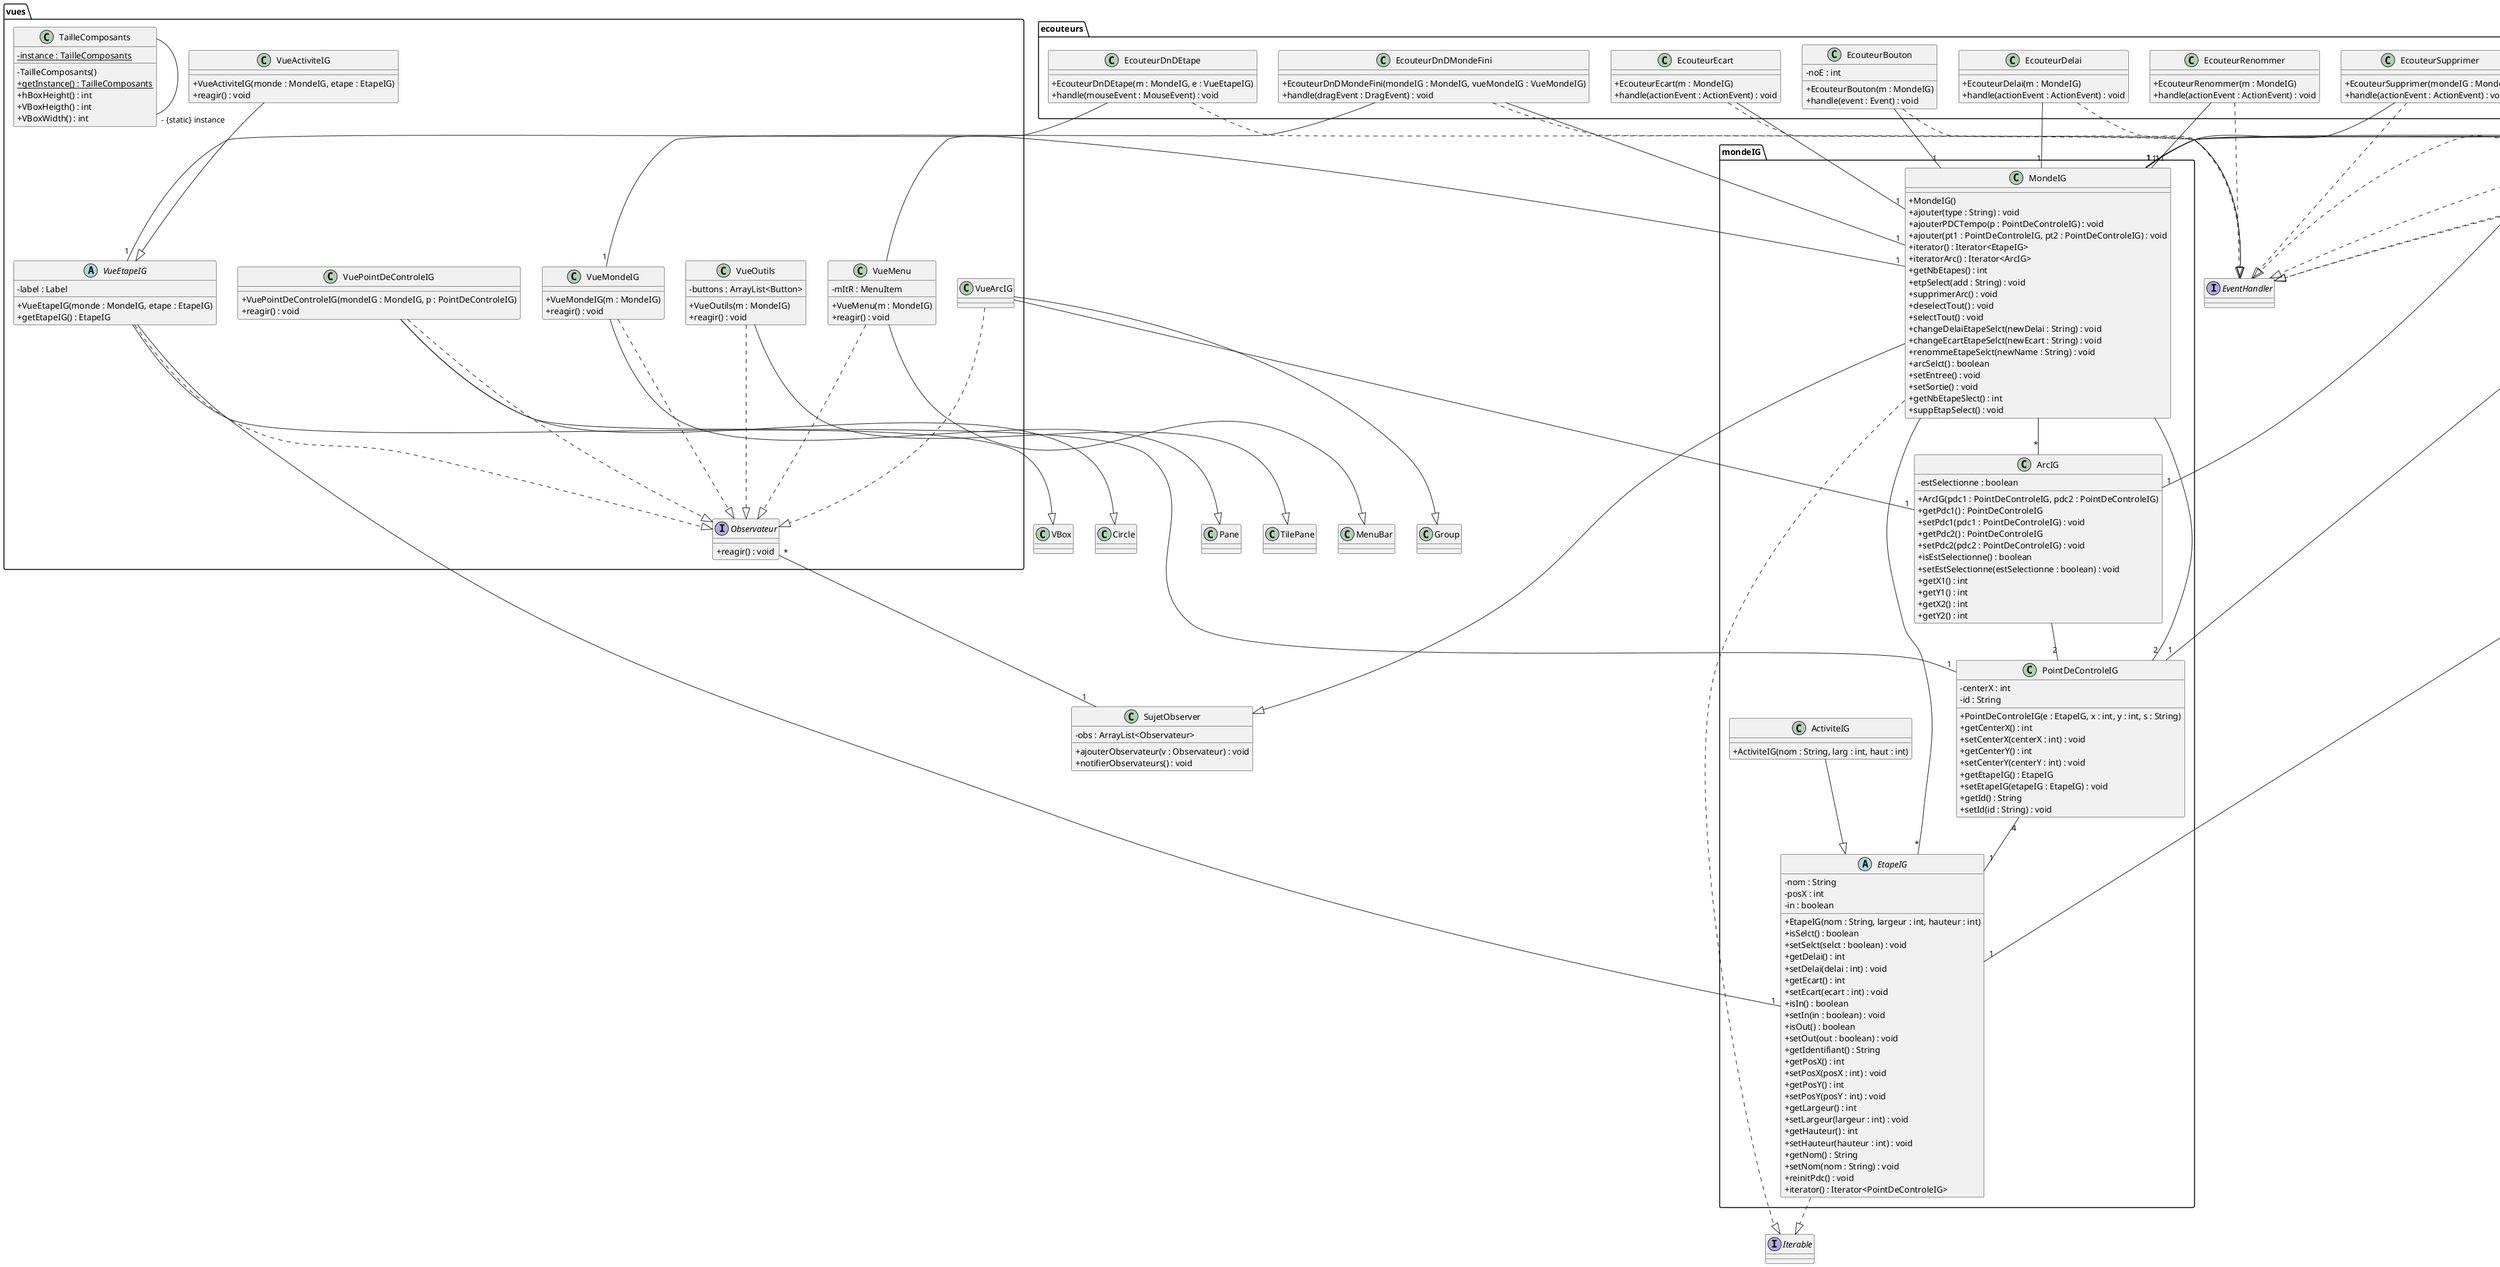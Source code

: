 @startuml
skinparam classAttributeIconSize 0

interface Iterable
interface EventHandler

package ecouteurs{

class EcouteurArc{
    + EcouteurArc(m : MondeIG, arcIG : ArcIG)
    + handle(mouseEvent : MouseEvent) : void
}

class EcouteurRenommer{
    + EcouteurRenommer(m : MondeIG)
    + handle(actionEvent : ActionEvent) : void
}

class EcouteurDelai{
    + EcouteurDelai(m : MondeIG)
    + handle(actionEvent : ActionEvent) : void
}

class EcouteurBouton{
    - noE : int
    + EcouteurBouton(m : MondeIG)
    + handle(event : Event) : void
}

class EcouteurDnDMondeFini{
    + EcouteurDnDMondeFini(mondeIG : MondeIG, vueMondeIG : VueMondeIG)
    + handle(dragEvent : DragEvent) : void
}

class EcouteurDnDEtape{
    + EcouteurDnDEtape(m : MondeIG, e : VueEtapeIG)
    + handle(mouseEvent : MouseEvent) : void
}

class EcouteurDnDMonde{
    + EcouteurDnDMonde(m : MondeIG, v : VueMondeIG)
    + handle(dragEvent : DragEvent) : void
}

class EcouteurSupprimer{
    + EcouteurSupprimer(mondeIG : MondeIG)
    + handle(actionEvent : ActionEvent) : void
}

class EcouteurEcart{
    + EcouteurEcart(m : MondeIG)
    + handle(actionEvent : ActionEvent) : void
}

class EcouteurEtape{
    + EcouteurEtape(m : MondeIG, etapeIG : EtapeIG)
    + handle(mouseEvent : MouseEvent) : void
}

class EcouteurPointDeControle{
    + EcouteurPointDeControle(mondeIG : MondeIG, p : PointDeControleIG)
    + handle(mouseEvent : MouseEvent) : void
}

}

package exceptions{

class EcartDelaiException{
    + EcartDelaiException()
}

class ArcException{
    + ArcException()
}

class TwiskException{
}

}

package vues{


class VuePointDeControleIG{
    + VuePointDeControleIG(mondeIG : MondeIG, p : PointDeControleIG)
    + reagir() : void
}



interface Observateur{
    + reagir() : void
}



class VueActiviteIG{
    + VueActiviteIG(monde : MondeIG, etape : EtapeIG)
    + reagir() : void
}

class VueMondeIG{
    + VueMondeIG(m : MondeIG)
    + reagir() : void
}

abstract class VueEtapeIG{
    - label : Label
    + VueEtapeIG(monde : MondeIG, etape : EtapeIG)
    + getEtapeIG() : EtapeIG
}

class VueOutils{
    - buttons : ArrayList<Button>
    + VueOutils(m : MondeIG)
    + reagir() : void
}

class VueMenu{
    - mItR : MenuItem
    + VueMenu(m : MondeIG)
    + reagir() : void
}


class TailleComposants{
    - {static} instance : TailleComposants
    - TailleComposants()
    + {static} getInstance() : TailleComposants
    + hBoxHeight() : int
    + VBoxHeigth() : int
    + VBoxWidth() : int
}

class VueArcIG{

}

}


package mondeIG{

class MondeIG{
    + MondeIG()
    + ajouter(type : String) : void
    + ajouterPDCTempo(p : PointDeControleIG) : void
    + ajouter(pt1 : PointDeControleIG, pt2 : PointDeControleIG) : void
    + iterator() : Iterator<EtapeIG>
    + iteratorArc() : Iterator<ArcIG>
    + getNbEtapes() : int
    + etpSelect(add : String) : void
    + supprimerArc() : void
    + deselectTout() : void
    + selectTout() : void
    + changeDelaiEtapeSelct(newDelai : String) : void
    + changeEcartEtapeSelct(newEcart : String) : void
    + renommeEtapeSelct(newName : String) : void
    + arcSelct() : boolean
    + setEntree() : void
    + setSortie() : void
    + getNbEtapeSlect() : int
    + suppEtapSelect() : void
}

class ActiviteIG{
    + ActiviteIG(nom : String, larg : int, haut : int)
}

class PointDeControleIG{
    - centerX : int
    - id : String
    + PointDeControleIG(e : EtapeIG, x : int, y : int, s : String)
    + getCenterX() : int
    + setCenterX(centerX : int) : void
    + getCenterY() : int
    + setCenterY(centerY : int) : void
    + getEtapeIG() : EtapeIG
    + setEtapeIG(etapeIG : EtapeIG) : void
    + getId() : String
    + setId(id : String) : void
}

abstract class EtapeIG{
    - nom : String
    - posX : int
    - in : boolean
    + EtapeIG(nom : String, largeur : int, hauteur : int)
    + isSelct() : boolean
    + setSelct(selct : boolean) : void
    + getDelai() : int
    + setDelai(delai : int) : void
    + getEcart() : int
    + setEcart(ecart : int) : void
    + isIn() : boolean
    + setIn(in : boolean) : void
    + isOut() : boolean
    + setOut(out : boolean) : void
    + getIdentifiant() : String
    + getPosX() : int
    + setPosX(posX : int) : void
    + getPosY() : int
    + setPosY(posY : int) : void
    + getLargeur() : int
    + setLargeur(largeur : int) : void
    + getHauteur() : int
    + setHauteur(hauteur : int) : void
    + getNom() : String
    + setNom(nom : String) : void
    + reinitPdc() : void
    + iterator() : Iterator<PointDeControleIG>
}

class ArcIG{
    - estSelectionne : boolean
    + ArcIG(pdc1 : PointDeControleIG, pdc2 : PointDeControleIG)
    + getPdc1() : PointDeControleIG
    + setPdc1(pdc1 : PointDeControleIG) : void
    + getPdc2() : PointDeControleIG
    + setPdc2(pdc2 : PointDeControleIG) : void
    + isEstSelectionne() : boolean
    + setEstSelectionne(estSelectionne : boolean) : void
    + getX1() : int
    + getY1() : int
    + getX2() : int
    + getY2() : int
}

}

package outils{

class FabriqueIdentifiant{
    - {static} instance : FabriqueIdentifiant
    - noEtape : int
    - FabriqueIdentifiant()
    + {static} getInstance() : FabriqueIdentifiant
    + getCptEtape() : String
}

}


EcartDelaiException --|> TwiskException


VuePointDeControleIG ..|> Observateur
VuePointDeControleIG --|> Circle

EcouteurArc ..|> EventHandler


MondeIG ..|> Iterable
MondeIG --|> SujetObserver


EcouteurDnDMondeFini ..|> EventHandler


ActiviteIG --|> EtapeIG


EcouteurDnDEtape ..|> EventHandler




ArcException --|> TwiskException


EcouteurRenommer ..|> EventHandler


EcouteurDnDMonde ..|> EventHandler


VueActiviteIG --|> VueEtapeIG


VueEtapeIG ..|> Observateur
VueEtapeIG --|> VBox


MondeIG --"2" PointDeControleIG
MondeIG --"*" EtapeIG
MondeIG --"*" ArcIG

EcouteurSupprimer ..|> EventHandler


EcouteurEcart ..|> EventHandler


EcouteurDelai ..|> EventHandler


TwiskException --|> Exception
class MainTwisk{
    + start(stage : Stage) : void
}

MainTwisk --|> Application

Observateur "*"--"1" SujetObserver


VueArcIG ..|> Observateur
VueArcIG --|> Group


VueMondeIG ..|> Observateur
VueMondeIG --|> Pane


EtapeIG ..|> Iterable


VueOutils ..|> Observateur
VueOutils --|> TilePane
class SujetObserver{
    - obs : ArrayList<Observateur>
    + ajouterObservateur(v : Observateur) : void
    + notifierObservateurs() : void
}



EcouteurEtape ..|> EventHandler



EcouteurBouton ..|> EventHandler


EcouteurPointDeControle ..|> EventHandler


VueMenu ..|> Observateur
VueMenu --|> MenuBar
VuePointDeControleIG--"1" PointDeControleIG
EcouteurArc--"1" MondeIG
EcouteurArc--"1" ArcIG
EcouteurDnDMondeFini--"1" MondeIG
EcouteurDnDMondeFini--"1" VueMondeIG
EcouteurDnDEtape--"1" VueEtapeIG
PointDeControleIG "4"--"1" EtapeIG
FabriqueIdentifiant--"- {static} instance" FabriqueIdentifiant
EcouteurRenommer--"1" MondeIG
VueEtapeIG--"1" EtapeIG
EcouteurSupprimer--"1" MondeIG
EcouteurEcart--"1" MondeIG
EcouteurDelai--"1" MondeIG
TailleComposants--"- {static} instance" TailleComposants
VueArcIG-- "1" ArcIG

EcouteurEtape--"1" MondeIG
EcouteurEtape--"1" EtapeIG
ArcIG--"2" PointDeControleIG
EcouteurBouton--"1" MondeIG
EcouteurPointDeControle--"1" MondeIG
EcouteurPointDeControle--"1" PointDeControleIG
VueMenu--"1" MondeIG

@enduml